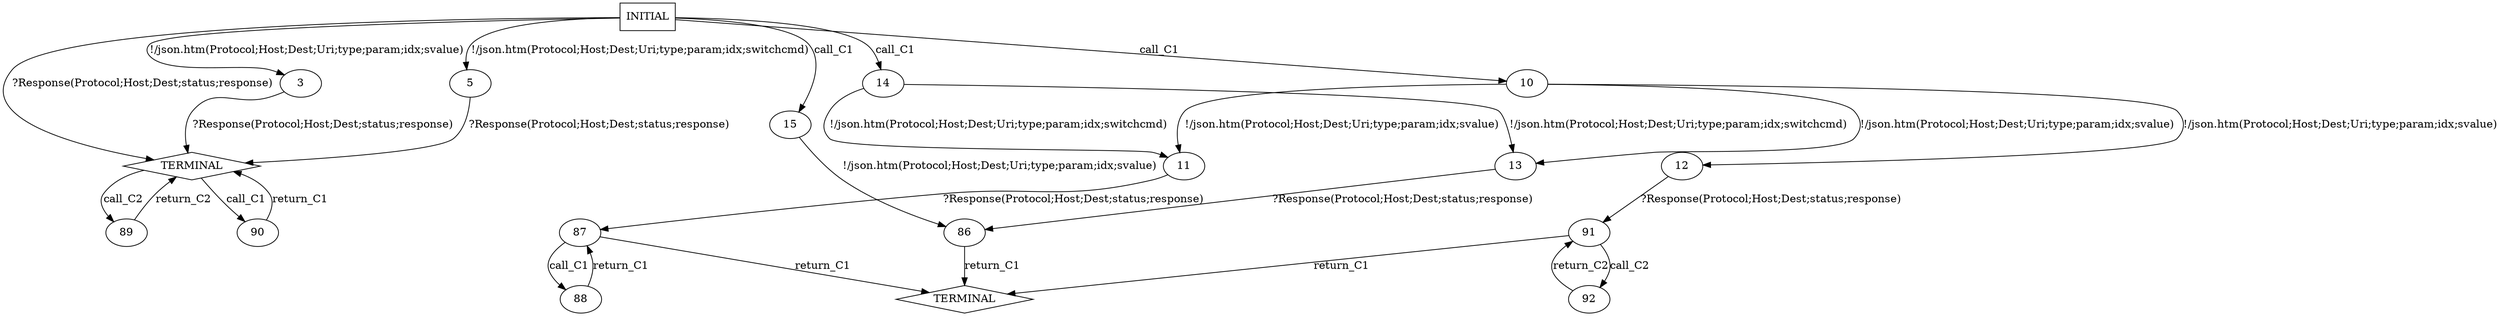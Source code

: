 digraph G {
  0 [label="INITIAL",shape=box];
  1 [label="TERMINAL",shape=diamond];
  3 [label="3"];
  5 [label="5"];
  9 [label="TERMINAL",shape=diamond];
  10 [label="10"];
  11 [label="11"];
  12 [label="12"];
  13 [label="13"];
  14 [label="14"];
  15 [label="15"];
  86 [label="86"];
  87 [label="87"];
  88 [label="88"];
  89 [label="89"];
  90 [label="90"];
  91 [label="91"];
  92 [label="92"];
0->3  [label="!/json.htm(Protocol;Host;Dest;Uri;type;param;idx;svalue)"];
3->1  [label="?Response(Protocol;Host;Dest;status;response)"];
0->5  [label="!/json.htm(Protocol;Host;Dest;Uri;type;param;idx;switchcmd)"];
5->1  [label="?Response(Protocol;Host;Dest;status;response)"];
0->1  [label="?Response(Protocol;Host;Dest;status;response)"];
10->12  [label="!/json.htm(Protocol;Host;Dest;Uri;type;param;idx;svalue)"];
10->11  [label="!/json.htm(Protocol;Host;Dest;Uri;type;param;idx;svalue)"];
10->13  [label="!/json.htm(Protocol;Host;Dest;Uri;type;param;idx;svalue)"];
11->87  [label="?Response(Protocol;Host;Dest;status;response)"];
12->91  [label="?Response(Protocol;Host;Dest;status;response)"];
13->86  [label="?Response(Protocol;Host;Dest;status;response)"];
14->11  [label="!/json.htm(Protocol;Host;Dest;Uri;type;param;idx;switchcmd)"];
14->13  [label="!/json.htm(Protocol;Host;Dest;Uri;type;param;idx;switchcmd)"];
15->86  [label="!/json.htm(Protocol;Host;Dest;Uri;type;param;idx;svalue)"];
0->10  [label="call_C1"];
0->14  [label="call_C1"];
0->15  [label="call_C1"];
86->9  [label="return_C1"];
87->9  [label="return_C1"];
88->87  [label="return_C1"];
87->88  [label="call_C1"];
89->1  [label="return_C2"];
1->89  [label="call_C2"];
90->1  [label="return_C1"];
1->90  [label="call_C1"];
91->9  [label="return_C1"];
92->91  [label="return_C2"];
91->92  [label="call_C2"];
}
